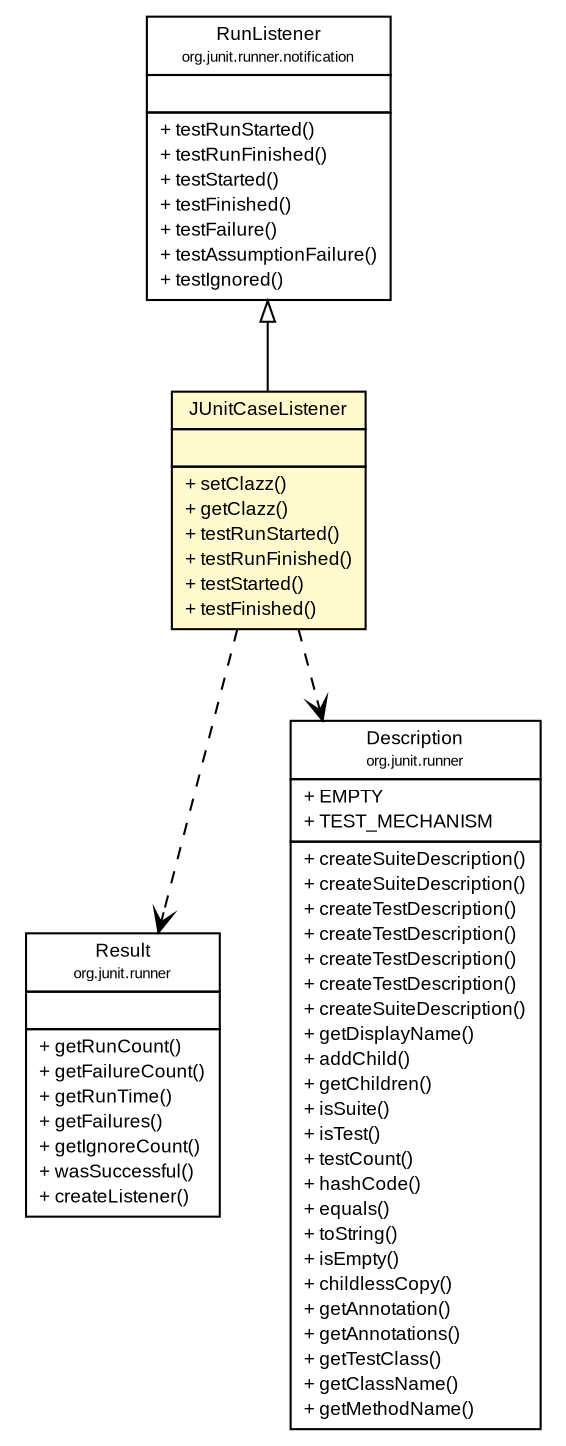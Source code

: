 #!/usr/local/bin/dot
#
# Class diagram 
# Generated by UMLGraph version R5_6-24-gf6e263 (https://www.umlgraph.org/)
#

digraph G {
	edge [fontname="arial",fontsize=10,labelfontname="arial",labelfontsize=10];
	node [fontname="arial",fontsize=10,shape=plaintext];
	nodesep=0.25;
	ranksep=0.5;
	// com.castinfo.devops.robotest.junit.JUnitCaseListener
	c1111 [label=<<table title="com.castinfo.devops.robotest.junit.JUnitCaseListener" border="0" cellborder="1" cellspacing="0" cellpadding="2" port="p" bgcolor="lemonChiffon" href="./JUnitCaseListener.html">
		<tr><td><table border="0" cellspacing="0" cellpadding="1">
<tr><td align="center" balign="center"> JUnitCaseListener </td></tr>
		</table></td></tr>
		<tr><td><table border="0" cellspacing="0" cellpadding="1">
<tr><td align="left" balign="left">  </td></tr>
		</table></td></tr>
		<tr><td><table border="0" cellspacing="0" cellpadding="1">
<tr><td align="left" balign="left"> + setClazz() </td></tr>
<tr><td align="left" balign="left"> + getClazz() </td></tr>
<tr><td align="left" balign="left"> + testRunStarted() </td></tr>
<tr><td align="left" balign="left"> + testRunFinished() </td></tr>
<tr><td align="left" balign="left"> + testStarted() </td></tr>
<tr><td align="left" balign="left"> + testFinished() </td></tr>
		</table></td></tr>
		</table>>, URL="./JUnitCaseListener.html", fontname="arial", fontcolor="black", fontsize=9.0];
	//com.castinfo.devops.robotest.junit.JUnitCaseListener extends org.junit.runner.notification.RunListener
	c1136:p -> c1111:p [dir=back,arrowtail=empty];
	// com.castinfo.devops.robotest.junit.JUnitCaseListener DEPEND org.junit.runner.Result
	c1111:p -> c1142:p [taillabel="", label="", headlabel="", fontname="arial", fontcolor="black", fontsize=10.0, color="black", arrowhead=open, style=dashed];
	// com.castinfo.devops.robotest.junit.JUnitCaseListener DEPEND org.junit.runner.Description
	c1111:p -> c1145:p [taillabel="", label="", headlabel="", fontname="arial", fontcolor="black", fontsize=10.0, color="black", arrowhead=open, style=dashed];
	// org.junit.runner.Result
	c1142 [label=<<table title="org.junit.runner.Result" border="0" cellborder="1" cellspacing="0" cellpadding="2" port="p" href="https://java.sun.com/j2se/1.4.2/docs/api/org/junit/runner/Result.html">
		<tr><td><table border="0" cellspacing="0" cellpadding="1">
<tr><td align="center" balign="center"> Result </td></tr>
<tr><td align="center" balign="center"><font point-size="7.0"> org.junit.runner </font></td></tr>
		</table></td></tr>
		<tr><td><table border="0" cellspacing="0" cellpadding="1">
<tr><td align="left" balign="left">  </td></tr>
		</table></td></tr>
		<tr><td><table border="0" cellspacing="0" cellpadding="1">
<tr><td align="left" balign="left"> + getRunCount() </td></tr>
<tr><td align="left" balign="left"> + getFailureCount() </td></tr>
<tr><td align="left" balign="left"> + getRunTime() </td></tr>
<tr><td align="left" balign="left"> + getFailures() </td></tr>
<tr><td align="left" balign="left"> + getIgnoreCount() </td></tr>
<tr><td align="left" balign="left"> + wasSuccessful() </td></tr>
<tr><td align="left" balign="left"> + createListener() </td></tr>
		</table></td></tr>
		</table>>, URL="https://java.sun.com/j2se/1.4.2/docs/api/org/junit/runner/Result.html", fontname="arial", fontcolor="black", fontsize=9.0];
	// org.junit.runner.notification.RunListener
	c1136 [label=<<table title="org.junit.runner.notification.RunListener" border="0" cellborder="1" cellspacing="0" cellpadding="2" port="p" href="https://java.sun.com/j2se/1.4.2/docs/api/org/junit/runner/notification/RunListener.html">
		<tr><td><table border="0" cellspacing="0" cellpadding="1">
<tr><td align="center" balign="center"> RunListener </td></tr>
<tr><td align="center" balign="center"><font point-size="7.0"> org.junit.runner.notification </font></td></tr>
		</table></td></tr>
		<tr><td><table border="0" cellspacing="0" cellpadding="1">
<tr><td align="left" balign="left">  </td></tr>
		</table></td></tr>
		<tr><td><table border="0" cellspacing="0" cellpadding="1">
<tr><td align="left" balign="left"> + testRunStarted() </td></tr>
<tr><td align="left" balign="left"> + testRunFinished() </td></tr>
<tr><td align="left" balign="left"> + testStarted() </td></tr>
<tr><td align="left" balign="left"> + testFinished() </td></tr>
<tr><td align="left" balign="left"> + testFailure() </td></tr>
<tr><td align="left" balign="left"> + testAssumptionFailure() </td></tr>
<tr><td align="left" balign="left"> + testIgnored() </td></tr>
		</table></td></tr>
		</table>>, URL="https://java.sun.com/j2se/1.4.2/docs/api/org/junit/runner/notification/RunListener.html", fontname="arial", fontcolor="black", fontsize=9.0];
	// org.junit.runner.Description
	c1145 [label=<<table title="org.junit.runner.Description" border="0" cellborder="1" cellspacing="0" cellpadding="2" port="p" href="https://java.sun.com/j2se/1.4.2/docs/api/org/junit/runner/Description.html">
		<tr><td><table border="0" cellspacing="0" cellpadding="1">
<tr><td align="center" balign="center"> Description </td></tr>
<tr><td align="center" balign="center"><font point-size="7.0"> org.junit.runner </font></td></tr>
		</table></td></tr>
		<tr><td><table border="0" cellspacing="0" cellpadding="1">
<tr><td align="left" balign="left"> + EMPTY </td></tr>
<tr><td align="left" balign="left"> + TEST_MECHANISM </td></tr>
		</table></td></tr>
		<tr><td><table border="0" cellspacing="0" cellpadding="1">
<tr><td align="left" balign="left"> + createSuiteDescription() </td></tr>
<tr><td align="left" balign="left"> + createSuiteDescription() </td></tr>
<tr><td align="left" balign="left"> + createTestDescription() </td></tr>
<tr><td align="left" balign="left"> + createTestDescription() </td></tr>
<tr><td align="left" balign="left"> + createTestDescription() </td></tr>
<tr><td align="left" balign="left"> + createTestDescription() </td></tr>
<tr><td align="left" balign="left"> + createSuiteDescription() </td></tr>
<tr><td align="left" balign="left"> + getDisplayName() </td></tr>
<tr><td align="left" balign="left"> + addChild() </td></tr>
<tr><td align="left" balign="left"> + getChildren() </td></tr>
<tr><td align="left" balign="left"> + isSuite() </td></tr>
<tr><td align="left" balign="left"> + isTest() </td></tr>
<tr><td align="left" balign="left"> + testCount() </td></tr>
<tr><td align="left" balign="left"> + hashCode() </td></tr>
<tr><td align="left" balign="left"> + equals() </td></tr>
<tr><td align="left" balign="left"> + toString() </td></tr>
<tr><td align="left" balign="left"> + isEmpty() </td></tr>
<tr><td align="left" balign="left"> + childlessCopy() </td></tr>
<tr><td align="left" balign="left"> + getAnnotation() </td></tr>
<tr><td align="left" balign="left"> + getAnnotations() </td></tr>
<tr><td align="left" balign="left"> + getTestClass() </td></tr>
<tr><td align="left" balign="left"> + getClassName() </td></tr>
<tr><td align="left" balign="left"> + getMethodName() </td></tr>
		</table></td></tr>
		</table>>, URL="https://java.sun.com/j2se/1.4.2/docs/api/org/junit/runner/Description.html", fontname="arial", fontcolor="black", fontsize=9.0];
}

